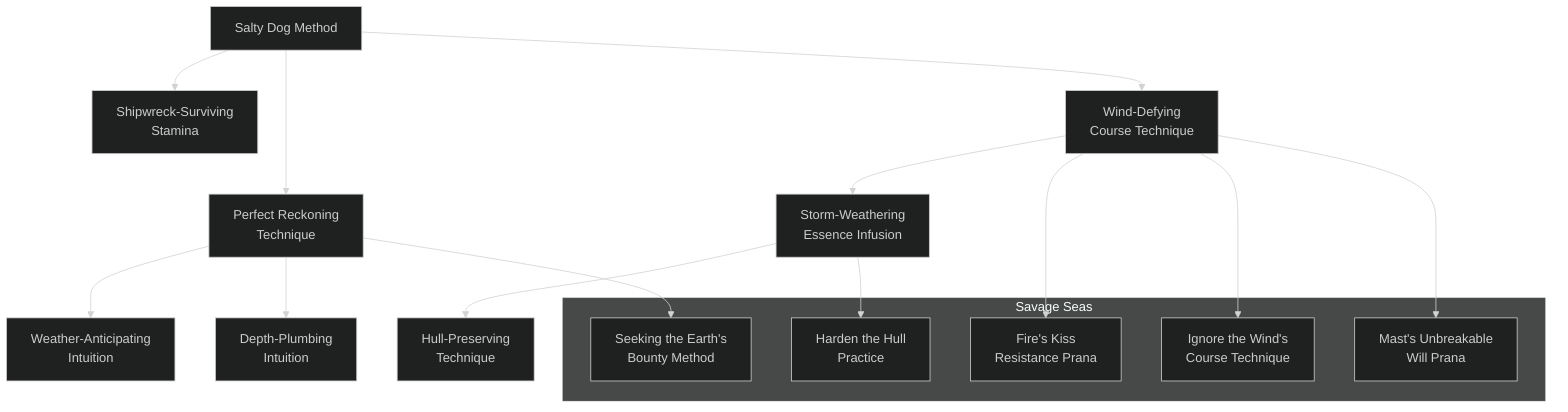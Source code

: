 ---
config:
  theme: dark
---
flowchart TD

    salty_dog_method[Salty Dog Method]
    click salty_dog_method callback "
        Salty Dog Method<br>
        <br>
        Cost: 3 motes<br>
        Duration: One day<br>
        Type: Reflexive<br>
        Minimum Sail: 2<br>
        Minimum Essence: 1<br>
        Prerequisite Charms: None<br>
        <br>
        While this Charm remains in effect, it gives the
        character perfect sea legs. While the Charm lasts, the
        character will not lose his balance or footing, even on the
        most storm-tossed ship, though collisions and so forth may
        still require Dexterity + Athletics rolls. Characters using
        this Charm will not become seasick, even on rough seas.
        "

    shipwreck_surviving_stamina[Shipwreck-Surviving<br>Stamina]
    salty_dog_method --> shipwreck_surviving_stamina
    click shipwreck_surviving_stamina callback "
        Shipwreck-Surviving Stamina<br>
        <br>
        Cost: 5 motes<br>
        Duration: One day<br>
        Type: Reflexive<br>
        Minimum Sail: 3<br>
        Minimum Essence: 1<br>
        Prerequisite Charms: Salty Dog Method<br>
        <br>
        A character using this Charm can survive indefinitely
        in water. She will never tire from treading water and may
        drink seawater without ill effect. She is protected from
        sunburn and other exposure effects and can hold her
        breath for up to five minutes per point of Stamina. This
        Charm does nothing to ward off hostile sea life, nor does it
        protect a character from inclement weather.
        "

    perfect_reckoning_technique[Perfect Reckoning<br>Technique]
    salty_dog_method --> perfect_reckoning_technique
    click perfect_reckoning_technique callback "
        Perfect Reckoning Technique<br>
        <br>
        Cost: 4 motes<br>
        Duration: Instant<br>
        Type: Simple<br>
        Minimum Sail: 3<br>
        Minimum Essence: 1<br>
        Prerequisite Charms: Salty Dog Method<br>
        <br>
        Through the use of this Charm, the character may
        learn exactly where her ship lies in relation to landmarks
        and locations she already knows. This knowledge allows
        her to pinpoint her location, but only in regard to known
        landmarks. The Charm does not allow the character to
        indirectly divine the local geography by sensing her distance
        from previously uncharted reefs or lost islands.
        "

    weather_anticipating_intuition[Weather-Anticipating<br>Intuition]
    perfect_reckoning_technique --> weather_anticipating_intuition
    click weather_anticipating_intuition callback "
        Weather-Anticipating Intuition<br>
        <br>
        Cost: 6 motes<br>
        Duration: Instant<br>
        Type: Simple<br>
        Minimum Sail: 3<br>
        Minimum Essence: 1<br>
        Prerequisite Charms: Perfect Reckoning Technique<br>
        <br>
        By placing her finger in the water, the character can
        instantly predict future weather for a number of days equal
        to the Chosen's permanent Essence. The only thing that
        will cause this forecast to err is the influence of powerful
        magic changing the weather - this Charm will foresee
        even freak squalls and unexpected fogs.
        "

    depth_plumbing_intuition[Depth-Plumbing<br>Intuition]
    perfect_reckoning_technique --> depth_plumbing_intuition
    click depth_plumbing_intuition callback "
        Depth-Plumbing Intuition<br>
        <br>
        Cost: 4 motes<br>
        Duration: One scene<br>
        Type: Reflexive<br>
        Minimum Sail: 4<br>
        Minimum Essence: 1<br>
        Prerequisite Charms: Perfect Reckoning Technique<br>
        <br>
        By feeling the Essence flows in the world around
        him, the character can sense the depth of the water for
        (100 x his Essence rating) yards. This knowledge allows
        him to discern harbor channels, sense reefs and so on.
        Note that awareness of a hazard doesn't necessarily mean
        that the character's ship is agile or well-handled enough
        to avoid the obstacle.
        "

    wind_defying_course_technique[Wind-Defying<br>Course Technique]
    salty_dog_method --> wind_defying_course_technique
    click wind_defying_course_technique callback "
        Wind-Defying Course Technique<br>
        <br>
        Cost: 6 motes<br>
        Duration: One scene<br>
        Type: Simple<br>
        Minimum Sail: 3<br>
        Minimum Essence: 2<br>
        Prerequisite Charms: Salty Dog Method<br>
        <br>
        A character using this Charm while aboard a ship can
        tack much more closely to the wind than would be normal
        for his ship and rigging. Ships affected by this Charm
        cannot sail directly into the wind, but they can sail very
        near to it and, in general, handle more lightly and responsively
        than normal. Aside from additions to maneuverability
        and speed, which vary from ship to ship, the pilot may add
        the Essence rating of the character invoking the Charm to
        her Dexterity + Sail for ship handling. A ship that has had
        multiple Exalted use this Charm on it only benefits from
        the character with the highest Essence score.
        "

    storm_weathering_essence_infusion[Storm-Weathering<br>Essence Infusion]
    wind_defying_course_technique --> storm_weathering_essence_infusion
    click storm_weathering_essence_infusion callback "
        Storm-Weathering Essence Infusion<br>
        <br>
        Cost: 6 motes, 1 Willpower<br>
        Duration: One day<br>
        Type: Simple<br>
        Minimum Sail: 4<br>
        Minimum Essence: 2<br>
        Prerequisite Charms: Wind-Defying Course Technique<br>
        <br>
        Storms are great banes of ships, particularly the lightly
        built galleys that ferry cargo between the ports of the Inner
        Sea. Storms can snap masts and oars, capsize ships or simply
        smash them beneath vast swells. While under the protection
        of this Charm, a ship is safe from these and other weather-related
        disasters, so long as it has a competent helmsman —
        no Charm can protect a ship drifting without steerage in a
        gale. A character with this Charm can protect a ship of up to
        (20 x the character's Essence rating) feet in length.
        "

    hull_preserving_technique[Hull-Preserving<br>Technique]
    storm_weathering_essence_infusion --> hull_preserving_technique
    click hull_preserving_technique callback "
        Hull-Preserving Technique<br>
        <br>
        Cost: 8 motes, 1 Willpower, 1 health level<br>
        Duration: One turn<br>
        Type: Simple<br>
        Minimum Sail: 5<br>
        Minimum Essence: 3<br>
        Prerequisite Charms: Storm-Weathering Essence Infusion<br>
        <br>
        Even more dangerous to a boat than a storm is a sharp
        impact — from the ram of a warship or from a rock or shoal.
        Even running aground on a sandbank can gut a ship or
        damage it so severely it founders. By bracing herself against
        the ship and channeling Essence through it at the moment
        of impact, the character can cause her magic to absorb the
        damage, leaving the ship unharmed. This effect can cause
        severe damage to a ramming vessel, as the preserved ship
        yields only as much as the impact of the ram pushes it
        sideways through the water. The character may have to use
        this Charm multiple turns in a row if the ship suffers
        multiple impacts. For example, if the ship fails to turn away
        and scrapes longways across a reef, the character may have
        to renew the Charm every turn the scraping continues. As
        with Storm-Weathering Essence Infusion, a character
        cannot use this Charm to protect a ship of more than (20
        x the character's Essence rating) feet in length.
        "

    subgraph savage_seas[Savage Seas]
        direction TB
        seeking_the_earths_bounty_method[Seeking the Earth's<br>Bounty Method]
        click seeking_the_earths_bounty_method callback "
            Seeking the Earth's Bounty Method<br>
            <br>
            Cost: 6 motes<br>
            Duration: One turn<br>
            Type: Simple<br>
            Minimum Sail: 4<br>
            Minimum Essence: 2<br>
            Prerequisite Charms: Perfect Reckoning Technique<br>
            <br>
            By casting his will forth upon the waters, the Chosen
            can uncover where the nearest safe harbor or beaching site
            is located and how to get there. Although the approach to
            the harbor will be clear of hazards and the beach there
            usable for small craft (even if the vessel itself cannot
            beach), the harbor will not necessarily be safe for the crew.
            There might well be monsters in the bay or surroundings,
            the nearby natives (if any) may be unfriendly, or other
            hidden dangers may exist.
            "

        fires_kiss_resistance_prana[Fire's Kiss<br>Resistance Prana]
        click fires_kiss_resistance_prana callback "
            Fire's Kiss Resistance Prana<br>
            <br>
            Cost: 6 motes, 1 Willpower<br>
            Duration: One day<br>
            Type: Simple<br>
            Minimum Sail: 4<br>
            Minimum Essence: 2<br>
            Prerequisite Charms: Wind-Defying Course Technique<br>
            <br>
            Fire is rightly feared on all sea-going vessels. Even a ship
            with a First Age hull is filled with furnishings and supplies
            that will burn — and the crew has nowhere to go. Even small
            fires are tolerated only because of necessity, and the galley
            on a ship is the most carefully designed part of most vessels.
            This Charm renders a vessel completely immune to the
            ravages of fire altogether; while it is in effect, no natural fire
            can start aboard the ship. Although existing fires will not be
            affected, neither will they spread further, confining themselves
            to destroying what they are actually burning at that
            moment; any fuel added to the fire will simply refuse to burn.
            Magical or elemental fires can be set normally, but they will
            burn for half as long and take half the effort to douse than
            usual. While burning, they will inflict whatever damage
            they normally would, however.
            "

        ignore_the_winds_course_technique[Ignore the Wind's<br>Course Technique]
        click ignore_the_winds_course_technique callback "
            Ignore the Wind's Course Technique<br>
            <br>
            Cost: 10 motes<br>
            Duration: One scene<br>
            Type: Simple<br>
            Minimum Sail: 5<br>
            Minimum Essence: 2<br>
            Prerequisite Charms: Wind-Defying Course Technique<br>
            <br>
            By dint of this Charm, an Exalted helmsman can not
            only tack deeper into the wind than any mortal helmsman,
            she may ignore its direction completely. So long as the
            Charm is in effect, her vessel moves as if the wind were full
            in its sails, no matter what direction the winds actually blow
            or what course the helmsman sets. Anyone watching the
            Exalted's vessel while it sails in defiance of the winds will
            obviously know that some sort of powerful magic is in use.
            "

        masts_unbreakable_will_prana[Mast's Unbreakable<br>Will Prana]
        click masts_unbreakable_will_prana callback "
            Mast's Unbreakable Will Prana<br>
            <br>
            Cost: 4 motes<br>
            Duration: One scene<br>
            Type: Simple<br>
            Minimum Sail: 3<br>
            Minimum Essence: 2<br>
            Prerequisite Charms: Wind-Defying Course Method<br>
            <br>
            A ship's mast is its life; without the mast, a sailing vessel
            is utterly subject to tide and current, and few vessels survive
            an attack or sudden squall that wrecks the mast. By way of
            this Charm, the Exalt can render the mast of a ship he is on
            immune to even the greatest winds or the strongest attacks.
            Only actions taken by Deathlords, extremely powerful
            elementals or spirits and the most powerful Exalted (those
            with a permanent Essence of 6 or greater) can hope to
            destroy a ship's mast while this Charm is in effect.
            "

        harden_the_hull_practice[Harden the Hull<br>Practice]
        click harden_the_hull_practice callback "
            Harden the Hull Practice<br>
            <br>
            Cost: 3 motes + 2 per (Essence)L of soak<br>
            Duration: One scene<br>
            Type: Reflexive<br>
            Minimum Sail: 4<br>
            Minimum Essence: 2<br>
            Prerequisite Charms: Storm-Weathering Essence Infusion<br>
            <br>
            Unseen hazards and dangers are a threat to every sailing
            vessel. Using this Charm, an Exalt can reinforce the hull of
            her vessel to resist these unforeseen problems. For every 2
            motes of Essence she spends, the hull gains lethal soak equal
            to the Exalted's permanent Essence. This Charm can be
            applied multiple times to the same vessel in a scene, but
            under no circumstances can the soak gained through the use
            of this Charm exceed the highest Stamina + Sail total of any
            Exalt who used this Charm on the ship during the scene.
            "
    end

    perfect_reckoning_technique --> seeking_the_earths_bounty_method
    wind_defying_course_technique --> fires_kiss_resistance_prana
    wind_defying_course_technique --> ignore_the_winds_course_technique
    wind_defying_course_technique --> masts_unbreakable_will_prana
    storm_weathering_essence_infusion --> harden_the_hull_practice